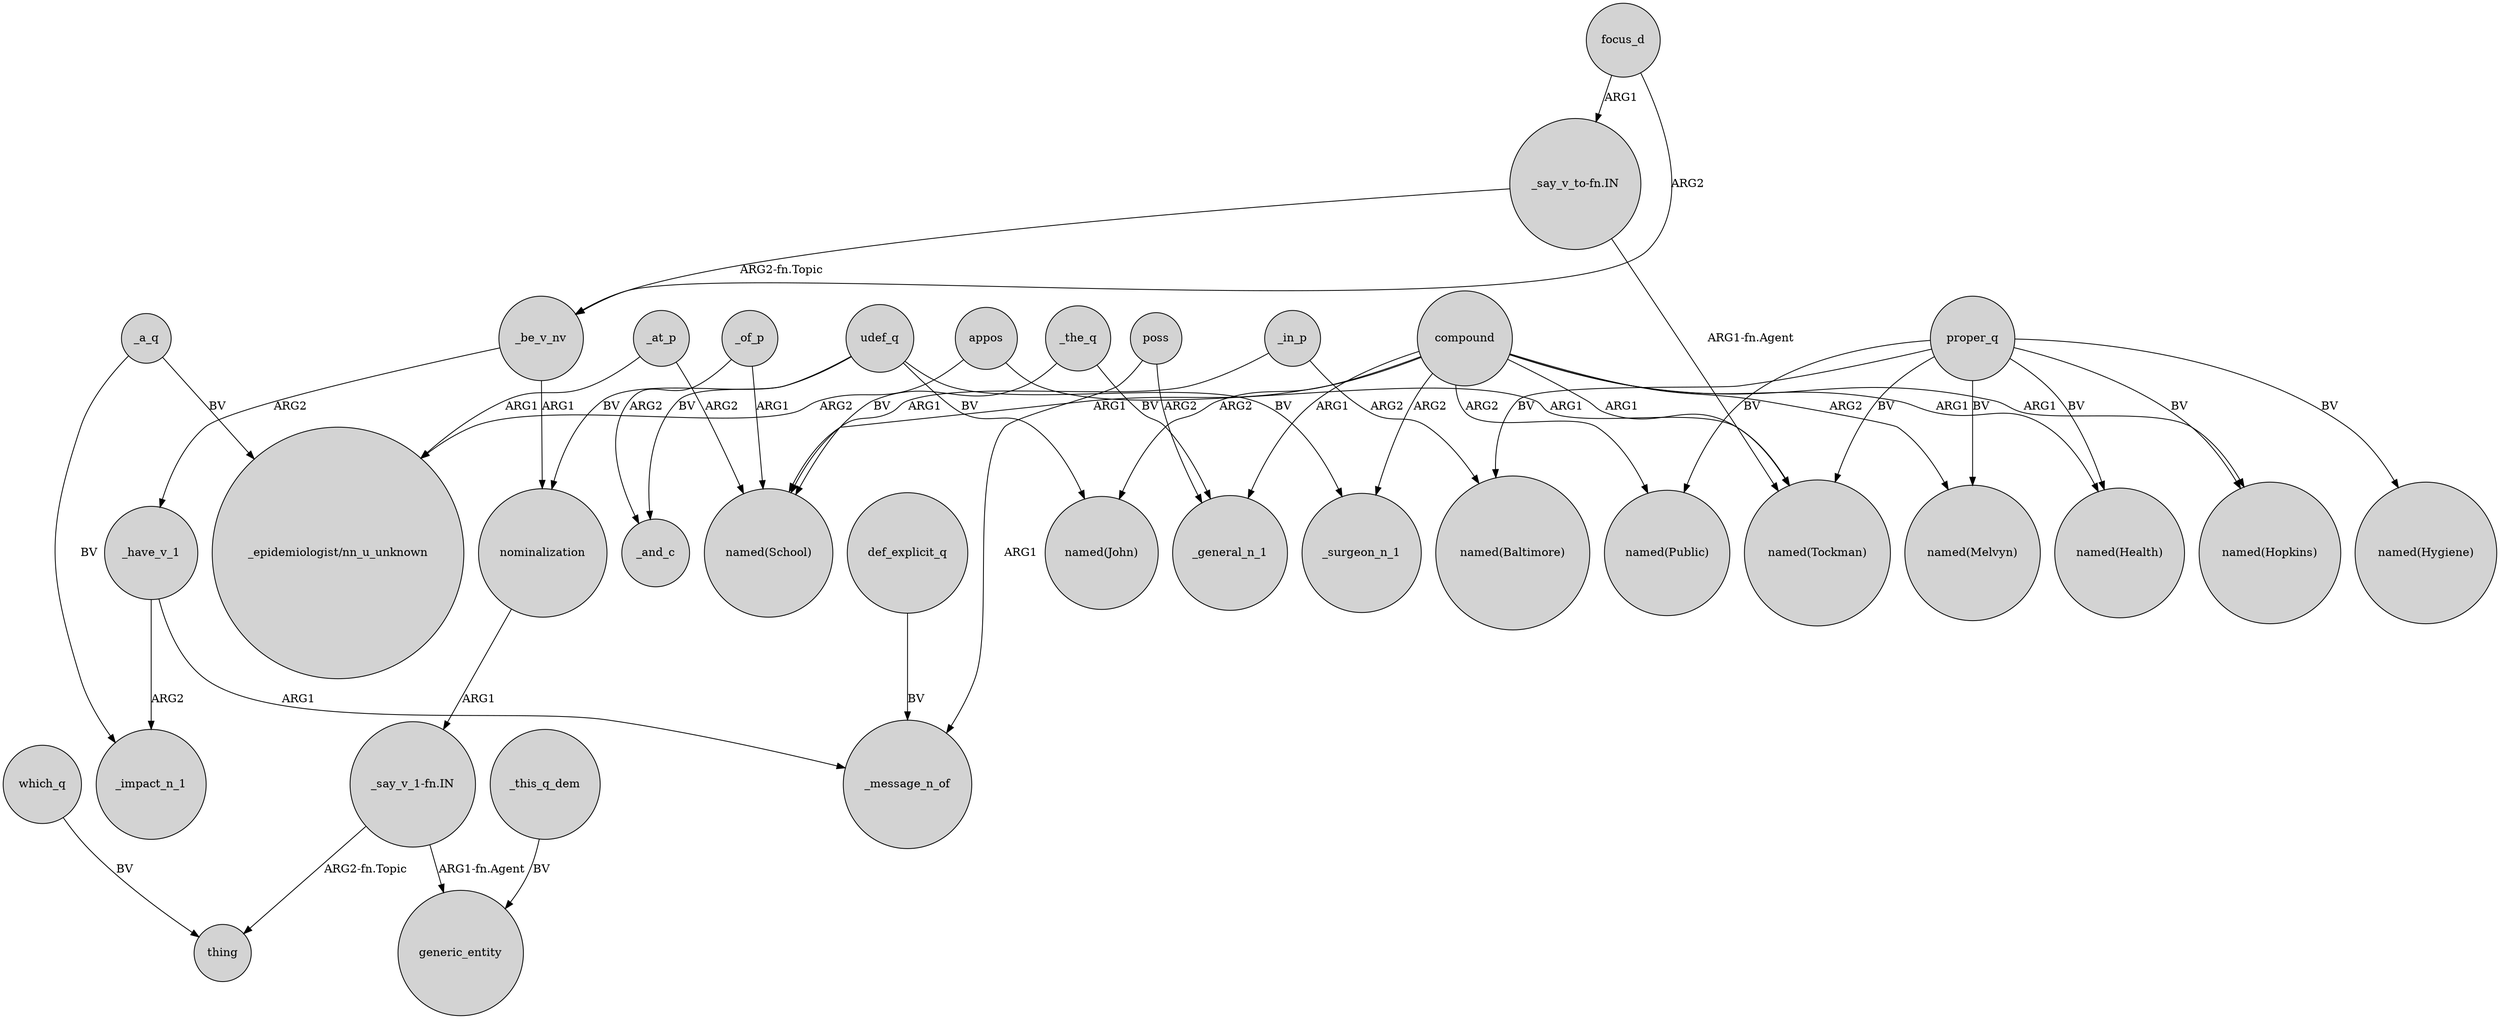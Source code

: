 digraph {
	node [shape=circle style=filled]
	_a_q -> "_epidemiologist/nn_u_unknown" [label=BV]
	compound -> "named(John)" [label=ARG2]
	compound -> "named(Melvyn)" [label=ARG2]
	"_say_v_1-fn.IN" -> thing [label="ARG2-fn.Topic"]
	udef_q -> "named(John)" [label=BV]
	proper_q -> "named(Hopkins)" [label=BV]
	proper_q -> "named(Melvyn)" [label=BV]
	_the_q -> "named(School)" [label=BV]
	_the_q -> _general_n_1 [label=BV]
	_at_p -> "named(School)" [label=ARG2]
	_of_p -> _and_c [label=ARG2]
	nominalization -> "_say_v_1-fn.IN" [label=ARG1]
	"_say_v_to-fn.IN" -> "named(Tockman)" [label="ARG1-fn.Agent"]
	proper_q -> "named(Hygiene)" [label=BV]
	proper_q -> "named(Health)" [label=BV]
	proper_q -> "named(Baltimore)" [label=BV]
	udef_q -> _surgeon_n_1 [label=BV]
	appos -> "named(Tockman)" [label=ARG1]
	def_explicit_q -> _message_n_of [label=BV]
	proper_q -> "named(Tockman)" [label=BV]
	compound -> "named(Hopkins)" [label=ARG1]
	_this_q_dem -> generic_entity [label=BV]
	_be_v_nv -> nominalization [label=ARG1]
	compound -> _surgeon_n_1 [label=ARG2]
	focus_d -> _be_v_nv [label=ARG2]
	poss -> _message_n_of [label=ARG1]
	"_say_v_to-fn.IN" -> _be_v_nv [label="ARG2-fn.Topic"]
	_of_p -> "named(School)" [label=ARG1]
	proper_q -> "named(Public)" [label=BV]
	_be_v_nv -> _have_v_1 [label=ARG2]
	_in_p -> "named(Baltimore)" [label=ARG2]
	poss -> _general_n_1 [label=ARG2]
	udef_q -> nominalization [label=BV]
	compound -> "named(School)" [label=ARG1]
	_have_v_1 -> _message_n_of [label=ARG1]
	_have_v_1 -> _impact_n_1 [label=ARG2]
	_at_p -> "_epidemiologist/nn_u_unknown" [label=ARG1]
	compound -> "named(Health)" [label=ARG1]
	compound -> _general_n_1 [label=ARG1]
	"_say_v_1-fn.IN" -> generic_entity [label="ARG1-fn.Agent"]
	appos -> "_epidemiologist/nn_u_unknown" [label=ARG2]
	compound -> "named(Public)" [label=ARG2]
	udef_q -> _and_c [label=BV]
	_in_p -> "named(School)" [label=ARG1]
	compound -> "named(Tockman)" [label=ARG1]
	_a_q -> _impact_n_1 [label=BV]
	focus_d -> "_say_v_to-fn.IN" [label=ARG1]
	which_q -> thing [label=BV]
}

